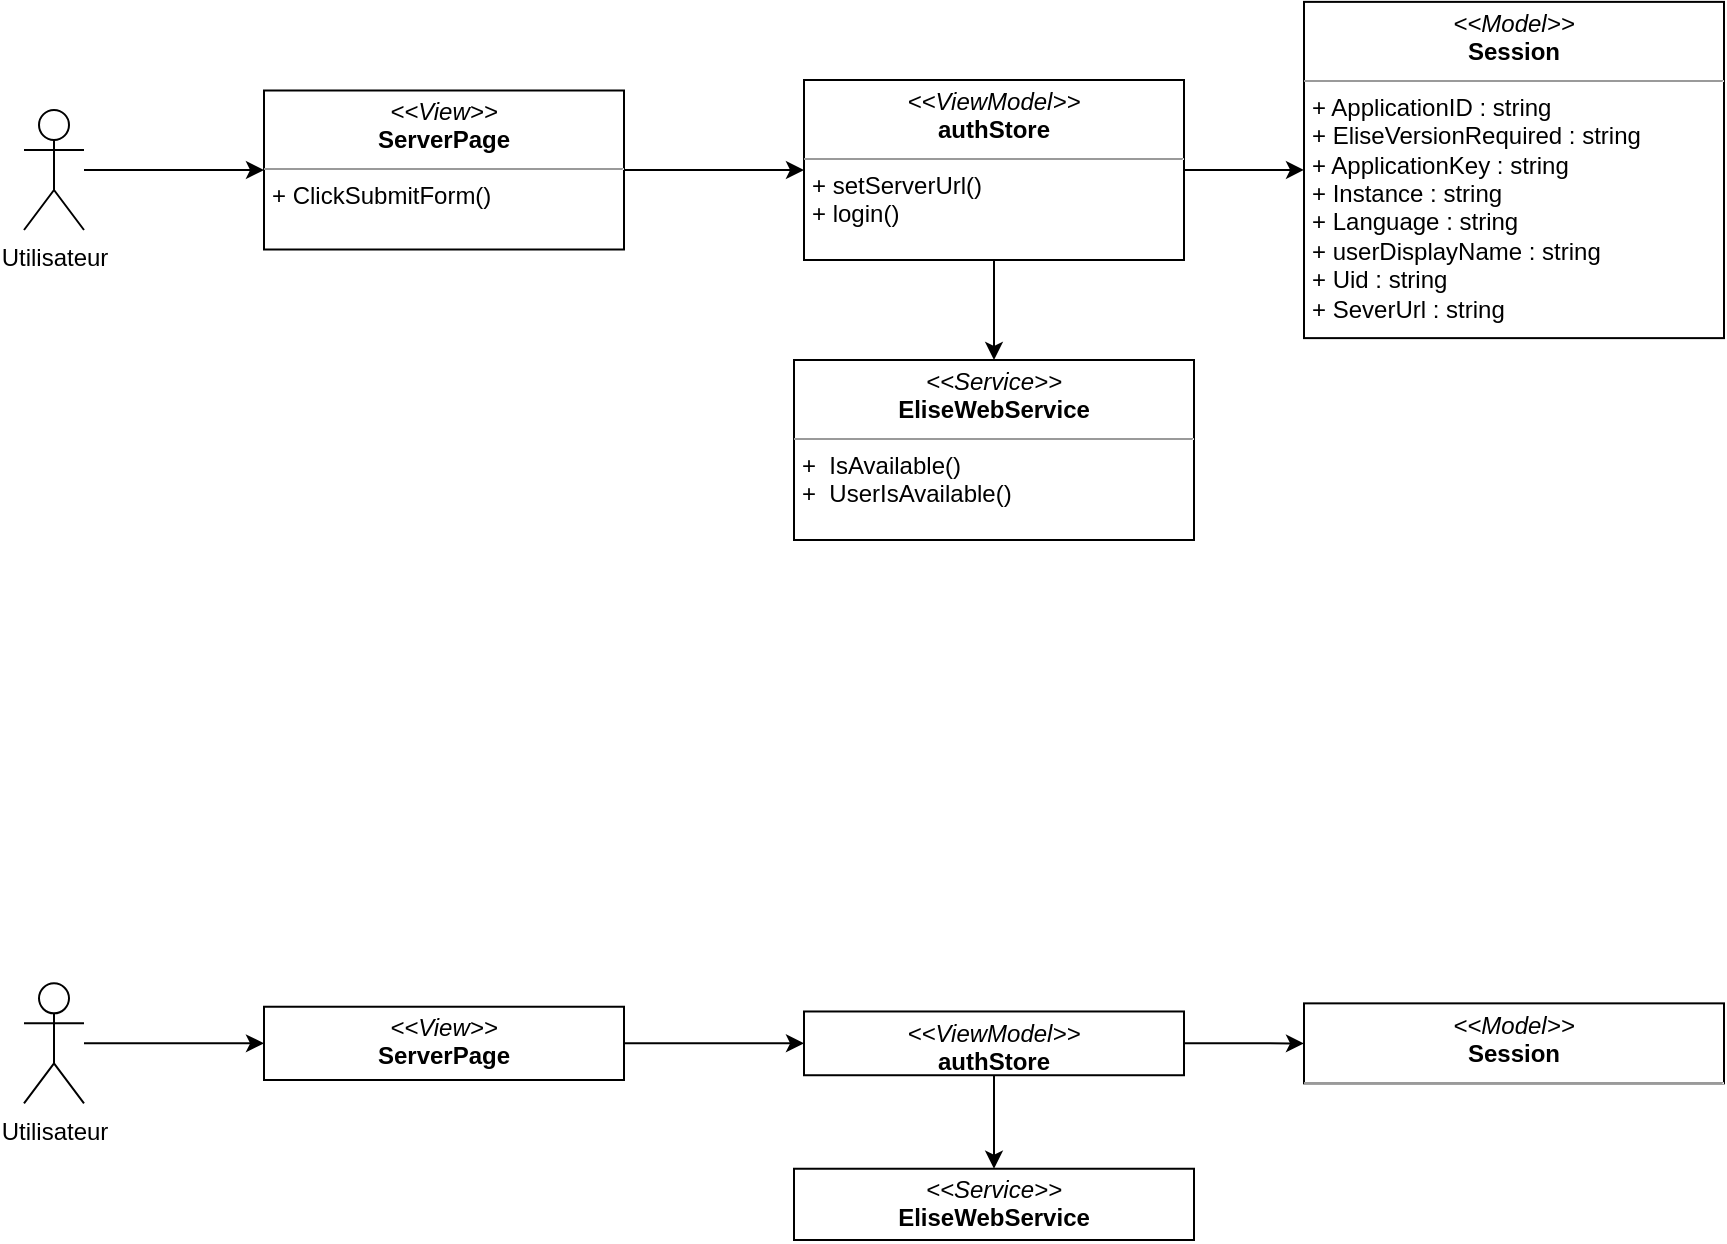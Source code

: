 <mxfile>
    <diagram id="mETxAUZAQzPm6Kf1M_Gb" name="Page-1">
        <mxGraphModel dx="1148" dy="677" grid="1" gridSize="10" guides="1" tooltips="1" connect="1" arrows="1" fold="1" page="1" pageScale="1" pageWidth="850" pageHeight="1100" math="0" shadow="0">
            <root>
                <mxCell id="0"/>
                <mxCell id="1" parent="0"/>
                <mxCell id="2" style="edgeStyle=orthogonalEdgeStyle;rounded=0;orthogonalLoop=1;jettySize=auto;html=1;entryX=0;entryY=0.5;entryDx=0;entryDy=0;" parent="1" source="3" target="9" edge="1">
                    <mxGeometry relative="1" as="geometry"/>
                </mxCell>
                <mxCell id="3" value="Utilisateur" style="shape=umlActor;verticalLabelPosition=bottom;verticalAlign=top;html=1;outlineConnect=0;" parent="1" vertex="1">
                    <mxGeometry x="30" y="145" width="30" height="60" as="geometry"/>
                </mxCell>
                <mxCell id="44" style="edgeStyle=none;html=1;exitX=1;exitY=0.5;exitDx=0;exitDy=0;entryX=0;entryY=0.5;entryDx=0;entryDy=0;startArrow=none;startFill=0;endArrow=classic;endFill=1;" parent="1" source="9" target="11" edge="1">
                    <mxGeometry relative="1" as="geometry"/>
                </mxCell>
                <mxCell id="9" value="&lt;p style=&quot;margin:0px;margin-top:4px;text-align:center;&quot;&gt;&lt;i&gt;&amp;lt;&amp;lt;View&amp;gt;&amp;gt;&lt;/i&gt;&lt;br&gt;&lt;b&gt;ServerPage&lt;/b&gt;&lt;/p&gt;&lt;hr style=&quot;border-color: var(--border-color);&quot; size=&quot;1&quot;&gt;&lt;p style=&quot;border-color: var(--border-color); margin: 0px 0px 0px 4px;&quot;&gt;+ ClickSubmitForm()&lt;br&gt;&lt;/p&gt;&lt;p style=&quot;border-color: var(--border-color); margin: 0px 0px 0px 4px;&quot;&gt;&lt;br&gt;&lt;/p&gt;" style="verticalAlign=top;align=left;overflow=fill;fontSize=12;fontFamily=Helvetica;html=1;whiteSpace=wrap;" parent="1" vertex="1">
                    <mxGeometry x="150" y="135.25" width="180" height="79.5" as="geometry"/>
                </mxCell>
                <mxCell id="10" style="edgeStyle=orthogonalEdgeStyle;rounded=0;orthogonalLoop=1;jettySize=auto;html=1;startArrow=none;startFill=0;endArrow=classic;endFill=1;" parent="1" source="11" target="20" edge="1">
                    <mxGeometry relative="1" as="geometry"/>
                </mxCell>
                <mxCell id="11" value="&lt;p style=&quot;margin:0px;margin-top:4px;text-align:center;&quot;&gt;&lt;i&gt;&amp;lt;&amp;lt;ViewModel&amp;gt;&amp;gt;&lt;/i&gt;&lt;br&gt;&lt;b&gt;authStore&lt;/b&gt;&lt;/p&gt;&lt;hr size=&quot;1&quot;&gt;&lt;p style=&quot;margin:0px;margin-left:4px;&quot;&gt;&lt;/p&gt;&lt;p style=&quot;margin:0px;margin-left:4px;&quot;&gt;+ setServerUrl()&lt;/p&gt;&lt;p style=&quot;margin:0px;margin-left:4px;&quot;&gt;+ login()&lt;/p&gt;" style="verticalAlign=top;align=left;overflow=fill;fontSize=12;fontFamily=Helvetica;html=1;whiteSpace=wrap;" parent="1" vertex="1">
                    <mxGeometry x="420" y="130" width="190" height="90" as="geometry"/>
                </mxCell>
                <mxCell id="20" value="&lt;p style=&quot;margin:0px;margin-top:4px;text-align:center;&quot;&gt;&lt;i&gt;&amp;lt;&amp;lt;Model&amp;gt;&amp;gt;&lt;/i&gt;&lt;br&gt;&lt;b&gt;Session&lt;/b&gt;&lt;/p&gt;&lt;hr size=&quot;1&quot;&gt;&lt;p style=&quot;margin:0px;margin-left:4px;&quot;&gt;+ ApplicationID : string&amp;nbsp;&lt;/p&gt;&lt;p style=&quot;margin:0px;margin-left:4px;&quot;&gt;+ EliseVersionRequired : string&lt;/p&gt;&lt;p style=&quot;margin:0px;margin-left:4px;&quot;&gt;+ ApplicationKey : string&lt;/p&gt;&lt;p style=&quot;margin:0px;margin-left:4px;&quot;&gt;+ Instance : string&lt;/p&gt;&lt;p style=&quot;margin:0px;margin-left:4px;&quot;&gt;+ Language : string&lt;/p&gt;&lt;p style=&quot;margin:0px;margin-left:4px;&quot;&gt;+ userDisplayName : string&lt;/p&gt;&lt;p style=&quot;margin:0px;margin-left:4px;&quot;&gt;+ Uid : string&lt;/p&gt;&lt;p style=&quot;margin:0px;margin-left:4px;&quot;&gt;+ SeverUrl : string&amp;nbsp;&amp;nbsp;&lt;/p&gt;&lt;p style=&quot;margin:0px;margin-left:4px;&quot;&gt;&lt;br&gt;&lt;/p&gt;" style="verticalAlign=top;align=left;overflow=fill;fontSize=12;fontFamily=Helvetica;html=1;whiteSpace=wrap;" parent="1" vertex="1">
                    <mxGeometry x="670" y="90.94" width="210" height="168.12" as="geometry"/>
                </mxCell>
                <mxCell id="21" style="edgeStyle=orthogonalEdgeStyle;rounded=0;orthogonalLoop=1;jettySize=auto;html=1;entryX=0.5;entryY=1;entryDx=0;entryDy=0;startArrow=classic;startFill=1;endArrow=none;endFill=0;" parent="1" source="22" target="11" edge="1">
                    <mxGeometry relative="1" as="geometry"/>
                </mxCell>
                <mxCell id="22" value="&lt;p style=&quot;margin:0px;margin-top:4px;text-align:center;&quot;&gt;&lt;i&gt;&amp;lt;&amp;lt;Service&amp;gt;&amp;gt;&lt;/i&gt;&lt;br&gt;&lt;b&gt;EliseWebService&lt;/b&gt;&lt;/p&gt;&lt;hr size=&quot;1&quot;&gt;&lt;p style=&quot;margin:0px;margin-left:4px;&quot;&gt;&lt;/p&gt;&lt;p style=&quot;margin:0px;margin-left:4px;&quot;&gt;+&amp;nbsp; IsAvailable()&lt;/p&gt;&lt;p style=&quot;margin:0px;margin-left:4px;&quot;&gt;+&amp;nbsp; UserIsAvailable()&lt;/p&gt;" style="verticalAlign=top;align=left;overflow=fill;fontSize=12;fontFamily=Helvetica;html=1;whiteSpace=wrap;" parent="1" vertex="1">
                    <mxGeometry x="415" y="270" width="200" height="90" as="geometry"/>
                </mxCell>
                <mxCell id="53" style="edgeStyle=none;html=1;entryX=0;entryY=0.5;entryDx=0;entryDy=0;" edge="1" parent="1" source="24" target="47">
                    <mxGeometry relative="1" as="geometry"/>
                </mxCell>
                <mxCell id="24" value="Utilisateur" style="shape=umlActor;verticalLabelPosition=bottom;verticalAlign=top;html=1;outlineConnect=0;" parent="1" vertex="1">
                    <mxGeometry x="30" y="581.68" width="30" height="60" as="geometry"/>
                </mxCell>
                <mxCell id="46" style="edgeStyle=none;html=1;exitX=1;exitY=0.5;exitDx=0;exitDy=0;entryX=0;entryY=0.5;entryDx=0;entryDy=0;startArrow=none;startFill=0;endArrow=classic;endFill=1;" parent="1" source="47" target="49" edge="1">
                    <mxGeometry relative="1" as="geometry"/>
                </mxCell>
                <mxCell id="47" value="&lt;p style=&quot;margin:0px;margin-top:4px;text-align:center;&quot;&gt;&lt;i&gt;&amp;lt;&amp;lt;View&amp;gt;&amp;gt;&lt;/i&gt;&lt;br&gt;&lt;b&gt;ServerPage&lt;/b&gt;&lt;/p&gt;&lt;hr style=&quot;border-color: var(--border-color);&quot; size=&quot;1&quot;&gt;&lt;p style=&quot;border-color: var(--border-color); margin: 0px 0px 0px 4px;&quot;&gt;&lt;br&gt;&lt;/p&gt;" style="verticalAlign=top;align=left;overflow=fill;fontSize=12;fontFamily=Helvetica;html=1;whiteSpace=wrap;" parent="1" vertex="1">
                    <mxGeometry x="150" y="593.37" width="180" height="36.63" as="geometry"/>
                </mxCell>
                <mxCell id="48" style="edgeStyle=orthogonalEdgeStyle;rounded=0;orthogonalLoop=1;jettySize=auto;html=1;startArrow=none;startFill=0;endArrow=classic;endFill=1;" parent="1" source="49" target="50" edge="1">
                    <mxGeometry relative="1" as="geometry"/>
                </mxCell>
                <mxCell id="49" value="&lt;p style=&quot;margin:0px;margin-top:4px;text-align:center;&quot;&gt;&lt;i&gt;&amp;lt;&amp;lt;ViewModel&amp;gt;&amp;gt;&lt;/i&gt;&lt;br&gt;&lt;b&gt;authStore&lt;/b&gt;&lt;/p&gt;&lt;hr size=&quot;1&quot;&gt;&lt;p style=&quot;margin:0px;margin-left:4px;&quot;&gt;&lt;/p&gt;&lt;p style=&quot;margin:0px;margin-left:4px;&quot;&gt;&lt;br&gt;&lt;/p&gt;" style="verticalAlign=top;align=left;overflow=fill;fontSize=12;fontFamily=Helvetica;html=1;whiteSpace=wrap;" parent="1" vertex="1">
                    <mxGeometry x="420" y="595.74" width="190" height="31.88" as="geometry"/>
                </mxCell>
                <mxCell id="50" value="&lt;p style=&quot;margin:0px;margin-top:4px;text-align:center;&quot;&gt;&lt;i&gt;&amp;lt;&amp;lt;Model&amp;gt;&amp;gt;&lt;/i&gt;&lt;br&gt;&lt;b&gt;Session&lt;/b&gt;&lt;/p&gt;&lt;hr size=&quot;1&quot;&gt;&lt;p style=&quot;margin:0px;margin-left:4px;&quot;&gt;&lt;br&gt;&lt;/p&gt;" style="verticalAlign=top;align=left;overflow=fill;fontSize=12;fontFamily=Helvetica;html=1;whiteSpace=wrap;" parent="1" vertex="1">
                    <mxGeometry x="670" y="591.68" width="210" height="40" as="geometry"/>
                </mxCell>
                <mxCell id="51" style="edgeStyle=orthogonalEdgeStyle;rounded=0;orthogonalLoop=1;jettySize=auto;html=1;entryX=0.5;entryY=1;entryDx=0;entryDy=0;startArrow=classic;startFill=1;endArrow=none;endFill=0;" parent="1" source="52" target="49" edge="1">
                    <mxGeometry relative="1" as="geometry"/>
                </mxCell>
                <mxCell id="52" value="&lt;p style=&quot;margin:0px;margin-top:4px;text-align:center;&quot;&gt;&lt;i&gt;&amp;lt;&amp;lt;Service&amp;gt;&amp;gt;&lt;/i&gt;&lt;br&gt;&lt;b&gt;EliseWebService&lt;/b&gt;&lt;/p&gt;&lt;hr size=&quot;1&quot;&gt;&lt;p style=&quot;margin:0px;margin-left:4px;&quot;&gt;&lt;/p&gt;&lt;p style=&quot;margin:0px;margin-left:4px;&quot;&gt;&lt;br&gt;&lt;/p&gt;" style="verticalAlign=top;align=left;overflow=fill;fontSize=12;fontFamily=Helvetica;html=1;whiteSpace=wrap;" parent="1" vertex="1">
                    <mxGeometry x="415" y="674.37" width="200" height="35.63" as="geometry"/>
                </mxCell>
            </root>
        </mxGraphModel>
    </diagram>
</mxfile>